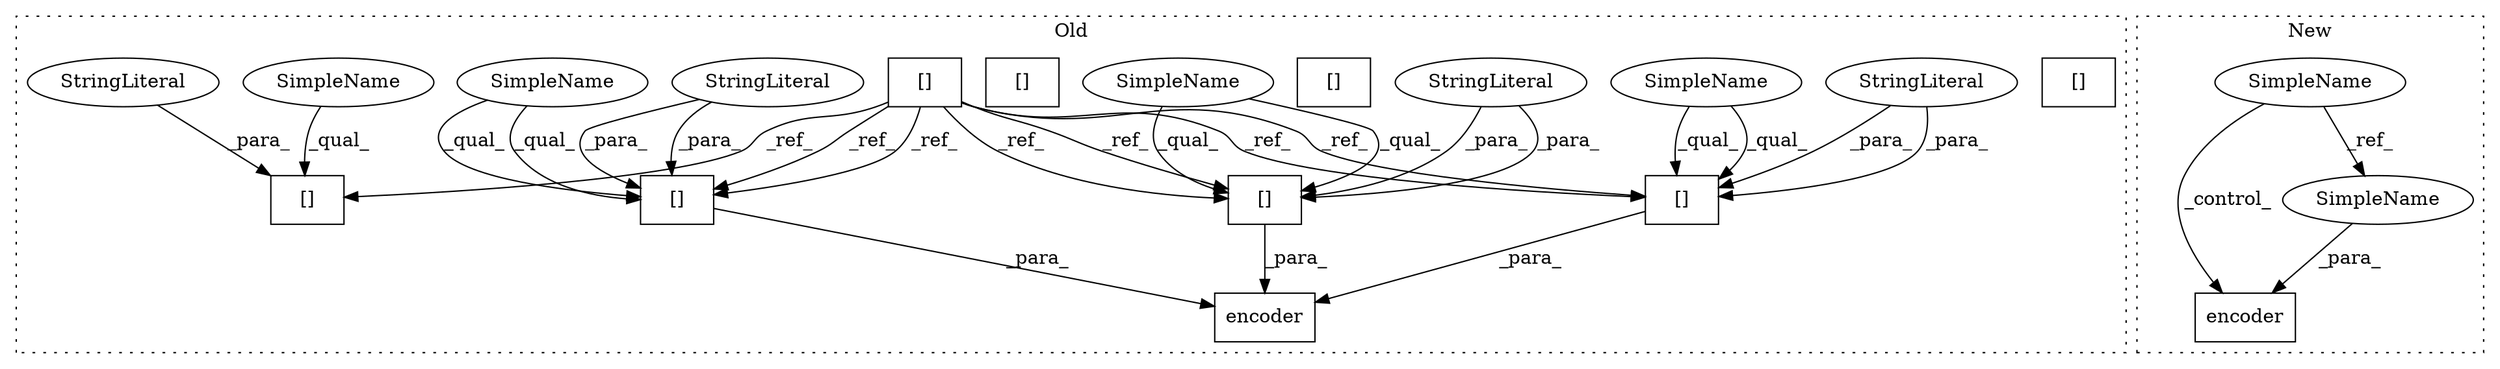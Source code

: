 digraph G {
subgraph cluster0 {
1 [label="[]" a="2" s="4936,4952" l="6,1" shape="box"];
3 [label="StringLiteral" a="45" s="4942" l="10" shape="ellipse"];
4 [label="[]" a="2" s="4850,4859" l="6,1" shape="box"];
6 [label="[]" a="2" s="5020,5031" l="6,1" shape="box"];
7 [label="StringLiteral" a="45" s="5026" l="5" shape="ellipse"];
8 [label="[]" a="2" s="4972,4984" l="6,1" shape="box"];
9 [label="StringLiteral" a="45" s="4978" l="6" shape="ellipse"];
10 [label="[]" a="2" s="4954,4970" l="6,1" shape="box"];
11 [label="StringLiteral" a="45" s="4960" l="10" shape="ellipse"];
12 [label="encoder" a="32" s="4928,4985" l="8,1" shape="box"];
14 [label="[]" a="2" s="4936,4952" l="6,1" shape="box"];
15 [label="[]" a="2" s="4972,4984" l="6,1" shape="box"];
16 [label="[]" a="2" s="4954,4970" l="6,1" shape="box"];
17 [label="SimpleName" a="42" s="4972" l="5" shape="ellipse"];
18 [label="SimpleName" a="42" s="4954" l="5" shape="ellipse"];
19 [label="SimpleName" a="42" s="5020" l="5" shape="ellipse"];
20 [label="SimpleName" a="42" s="4936" l="5" shape="ellipse"];
label = "Old";
style="dotted";
}
subgraph cluster1 {
2 [label="encoder" a="32" s="5047,5060" l="8,1" shape="box"];
5 [label="SimpleName" a="42" s="4704" l="5" shape="ellipse"];
13 [label="SimpleName" a="42" s="5055" l="5" shape="ellipse"];
label = "New";
style="dotted";
}
3 -> 14 [label="_para_"];
3 -> 14 [label="_para_"];
4 -> 16 [label="_ref_"];
4 -> 16 [label="_ref_"];
4 -> 15 [label="_ref_"];
4 -> 14 [label="_ref_"];
4 -> 14 [label="_ref_"];
4 -> 6 [label="_ref_"];
4 -> 15 [label="_ref_"];
5 -> 2 [label="_control_"];
5 -> 13 [label="_ref_"];
7 -> 6 [label="_para_"];
9 -> 15 [label="_para_"];
9 -> 15 [label="_para_"];
11 -> 16 [label="_para_"];
11 -> 16 [label="_para_"];
13 -> 2 [label="_para_"];
14 -> 12 [label="_para_"];
15 -> 12 [label="_para_"];
16 -> 12 [label="_para_"];
17 -> 15 [label="_qual_"];
17 -> 15 [label="_qual_"];
18 -> 16 [label="_qual_"];
18 -> 16 [label="_qual_"];
19 -> 6 [label="_qual_"];
20 -> 14 [label="_qual_"];
20 -> 14 [label="_qual_"];
}